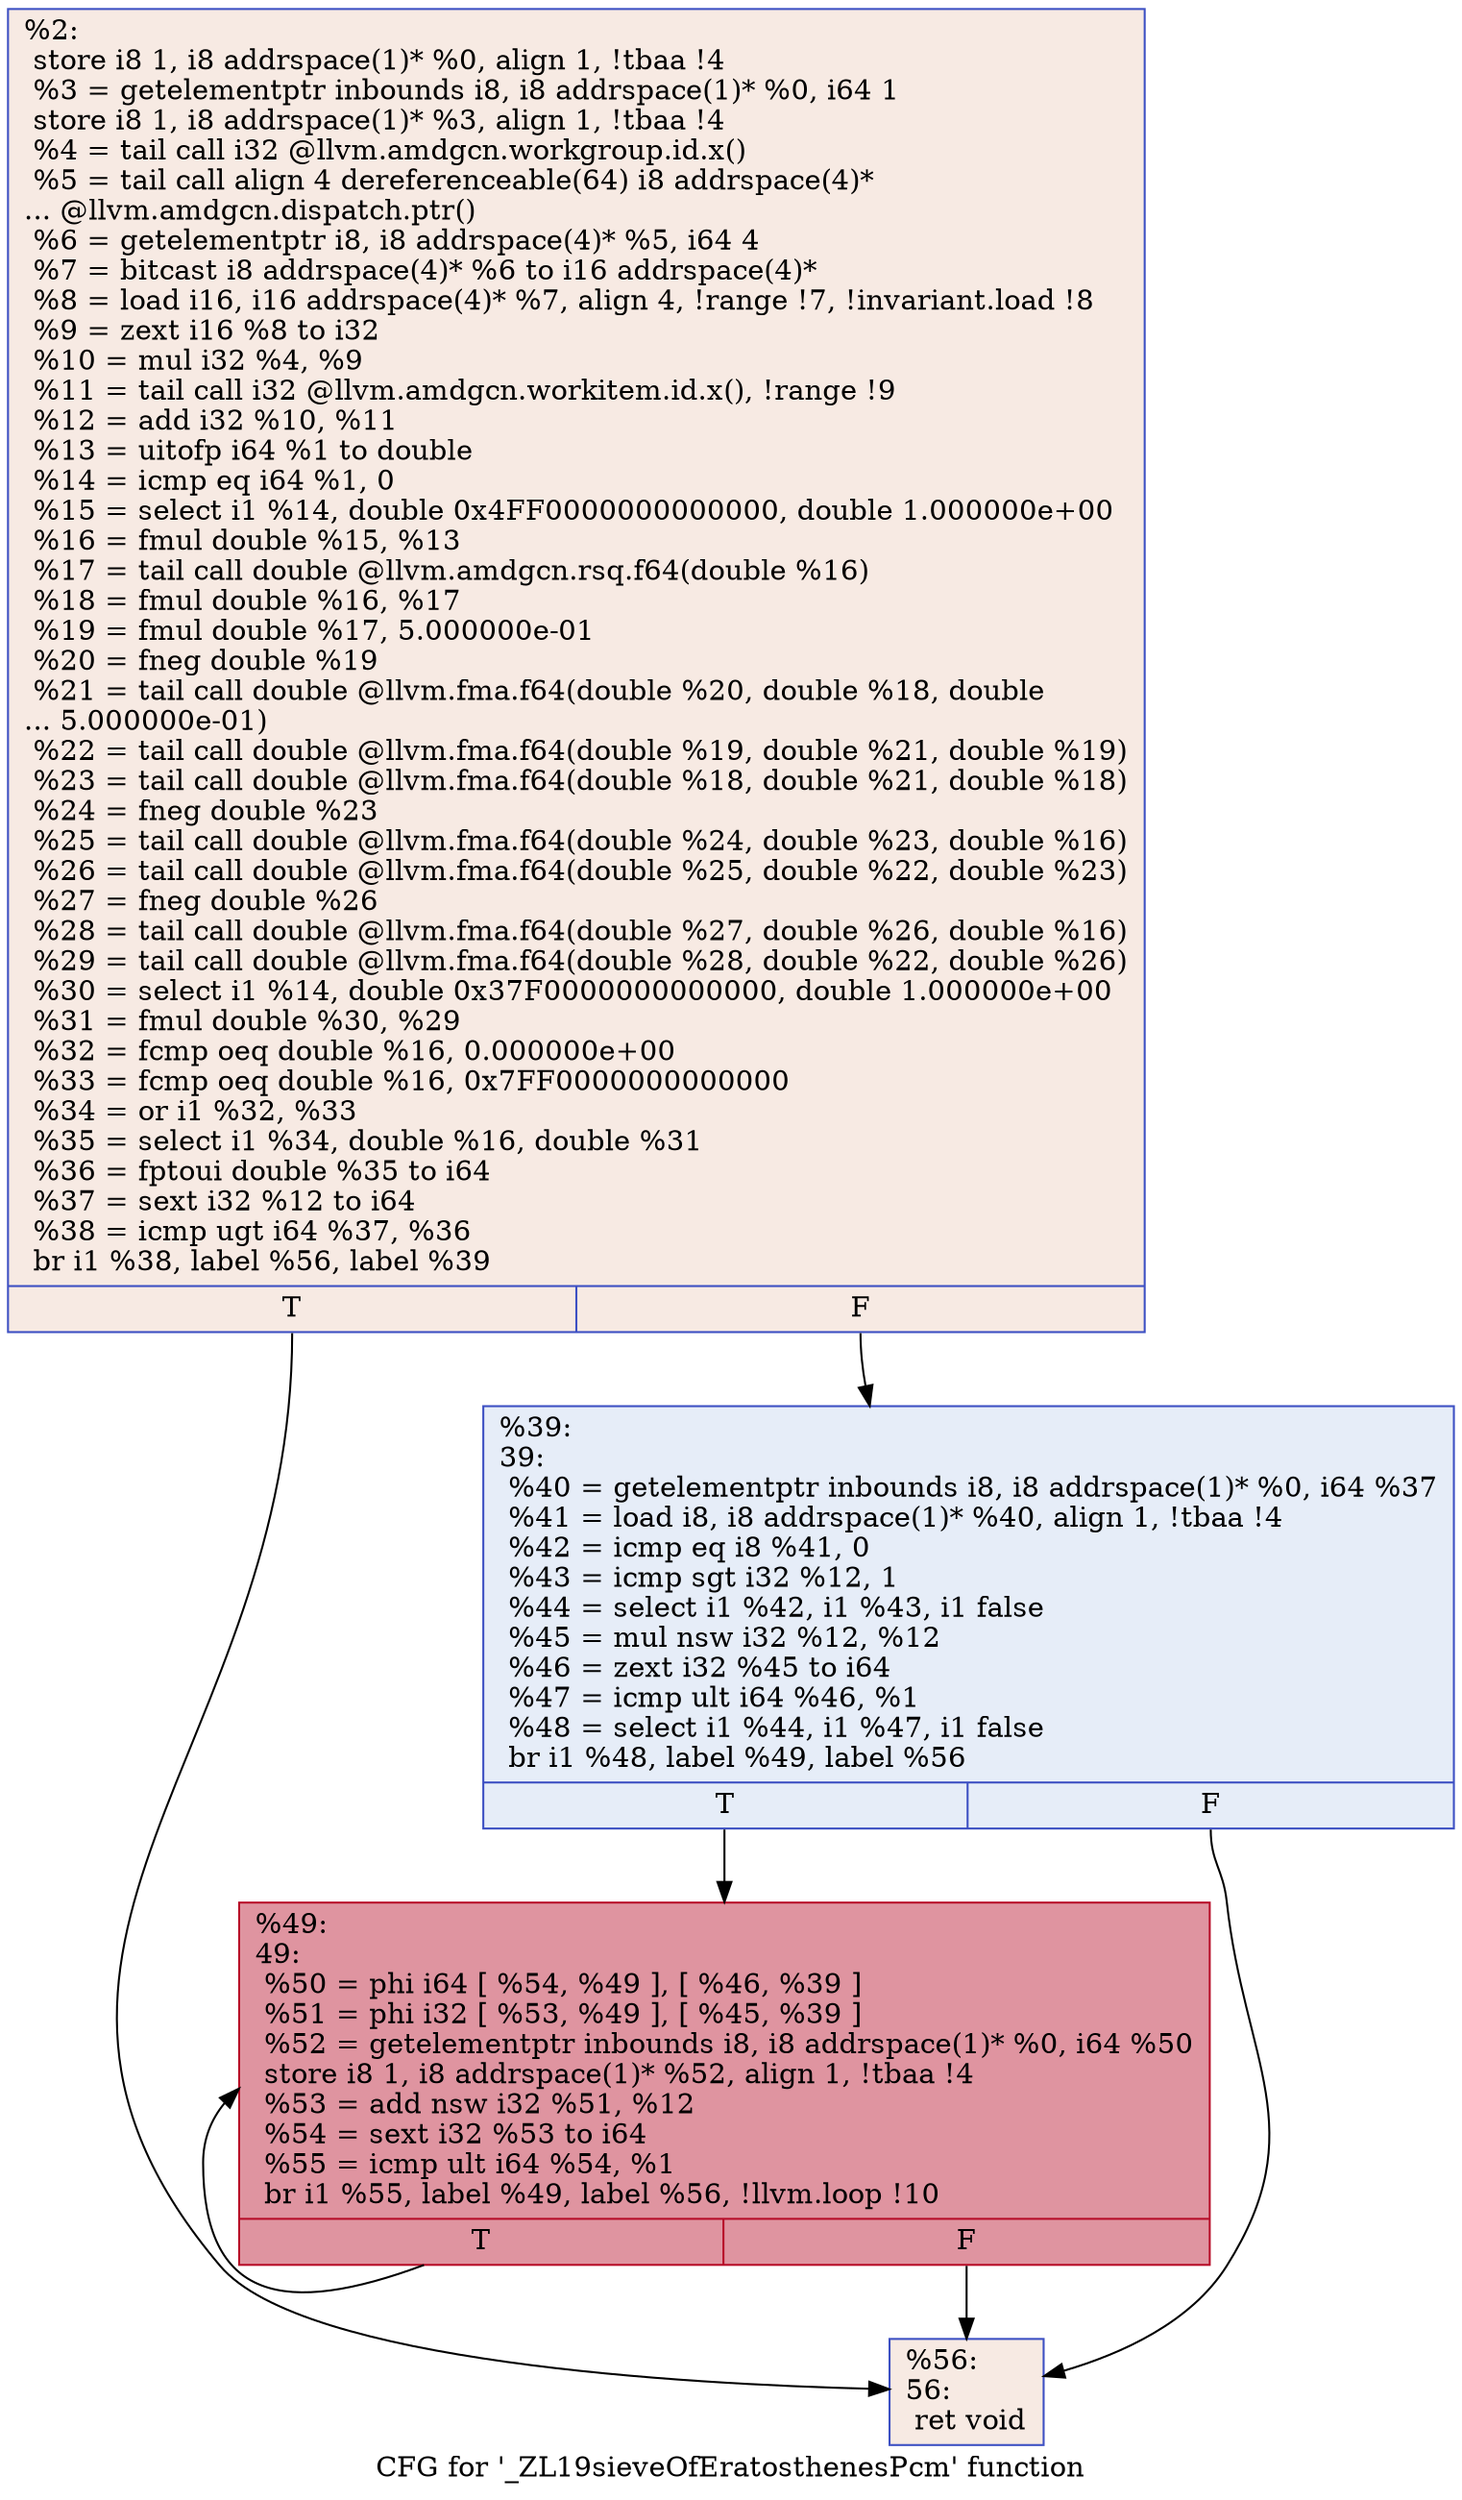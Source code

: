 digraph "CFG for '_ZL19sieveOfEratosthenesPcm' function" {
	label="CFG for '_ZL19sieveOfEratosthenesPcm' function";

	Node0x582d990 [shape=record,color="#3d50c3ff", style=filled, fillcolor="#eed0c070",label="{%2:\l  store i8 1, i8 addrspace(1)* %0, align 1, !tbaa !4\l  %3 = getelementptr inbounds i8, i8 addrspace(1)* %0, i64 1\l  store i8 1, i8 addrspace(1)* %3, align 1, !tbaa !4\l  %4 = tail call i32 @llvm.amdgcn.workgroup.id.x()\l  %5 = tail call align 4 dereferenceable(64) i8 addrspace(4)*\l... @llvm.amdgcn.dispatch.ptr()\l  %6 = getelementptr i8, i8 addrspace(4)* %5, i64 4\l  %7 = bitcast i8 addrspace(4)* %6 to i16 addrspace(4)*\l  %8 = load i16, i16 addrspace(4)* %7, align 4, !range !7, !invariant.load !8\l  %9 = zext i16 %8 to i32\l  %10 = mul i32 %4, %9\l  %11 = tail call i32 @llvm.amdgcn.workitem.id.x(), !range !9\l  %12 = add i32 %10, %11\l  %13 = uitofp i64 %1 to double\l  %14 = icmp eq i64 %1, 0\l  %15 = select i1 %14, double 0x4FF0000000000000, double 1.000000e+00\l  %16 = fmul double %15, %13\l  %17 = tail call double @llvm.amdgcn.rsq.f64(double %16)\l  %18 = fmul double %16, %17\l  %19 = fmul double %17, 5.000000e-01\l  %20 = fneg double %19\l  %21 = tail call double @llvm.fma.f64(double %20, double %18, double\l... 5.000000e-01)\l  %22 = tail call double @llvm.fma.f64(double %19, double %21, double %19)\l  %23 = tail call double @llvm.fma.f64(double %18, double %21, double %18)\l  %24 = fneg double %23\l  %25 = tail call double @llvm.fma.f64(double %24, double %23, double %16)\l  %26 = tail call double @llvm.fma.f64(double %25, double %22, double %23)\l  %27 = fneg double %26\l  %28 = tail call double @llvm.fma.f64(double %27, double %26, double %16)\l  %29 = tail call double @llvm.fma.f64(double %28, double %22, double %26)\l  %30 = select i1 %14, double 0x37F0000000000000, double 1.000000e+00\l  %31 = fmul double %30, %29\l  %32 = fcmp oeq double %16, 0.000000e+00\l  %33 = fcmp oeq double %16, 0x7FF0000000000000\l  %34 = or i1 %32, %33\l  %35 = select i1 %34, double %16, double %31\l  %36 = fptoui double %35 to i64\l  %37 = sext i32 %12 to i64\l  %38 = icmp ugt i64 %37, %36\l  br i1 %38, label %56, label %39\l|{<s0>T|<s1>F}}"];
	Node0x582d990:s0 -> Node0x5832470;
	Node0x582d990:s1 -> Node0x58324c0;
	Node0x58324c0 [shape=record,color="#3d50c3ff", style=filled, fillcolor="#c7d7f070",label="{%39:\l39:                                               \l  %40 = getelementptr inbounds i8, i8 addrspace(1)* %0, i64 %37\l  %41 = load i8, i8 addrspace(1)* %40, align 1, !tbaa !4\l  %42 = icmp eq i8 %41, 0\l  %43 = icmp sgt i32 %12, 1\l  %44 = select i1 %42, i1 %43, i1 false\l  %45 = mul nsw i32 %12, %12\l  %46 = zext i32 %45 to i64\l  %47 = icmp ult i64 %46, %1\l  %48 = select i1 %44, i1 %47, i1 false\l  br i1 %48, label %49, label %56\l|{<s0>T|<s1>F}}"];
	Node0x58324c0:s0 -> Node0x5832b80;
	Node0x58324c0:s1 -> Node0x5832470;
	Node0x5832b80 [shape=record,color="#b70d28ff", style=filled, fillcolor="#b70d2870",label="{%49:\l49:                                               \l  %50 = phi i64 [ %54, %49 ], [ %46, %39 ]\l  %51 = phi i32 [ %53, %49 ], [ %45, %39 ]\l  %52 = getelementptr inbounds i8, i8 addrspace(1)* %0, i64 %50\l  store i8 1, i8 addrspace(1)* %52, align 1, !tbaa !4\l  %53 = add nsw i32 %51, %12\l  %54 = sext i32 %53 to i64\l  %55 = icmp ult i64 %54, %1\l  br i1 %55, label %49, label %56, !llvm.loop !10\l|{<s0>T|<s1>F}}"];
	Node0x5832b80:s0 -> Node0x5832b80;
	Node0x5832b80:s1 -> Node0x5832470;
	Node0x5832470 [shape=record,color="#3d50c3ff", style=filled, fillcolor="#eed0c070",label="{%56:\l56:                                               \l  ret void\l}"];
}
